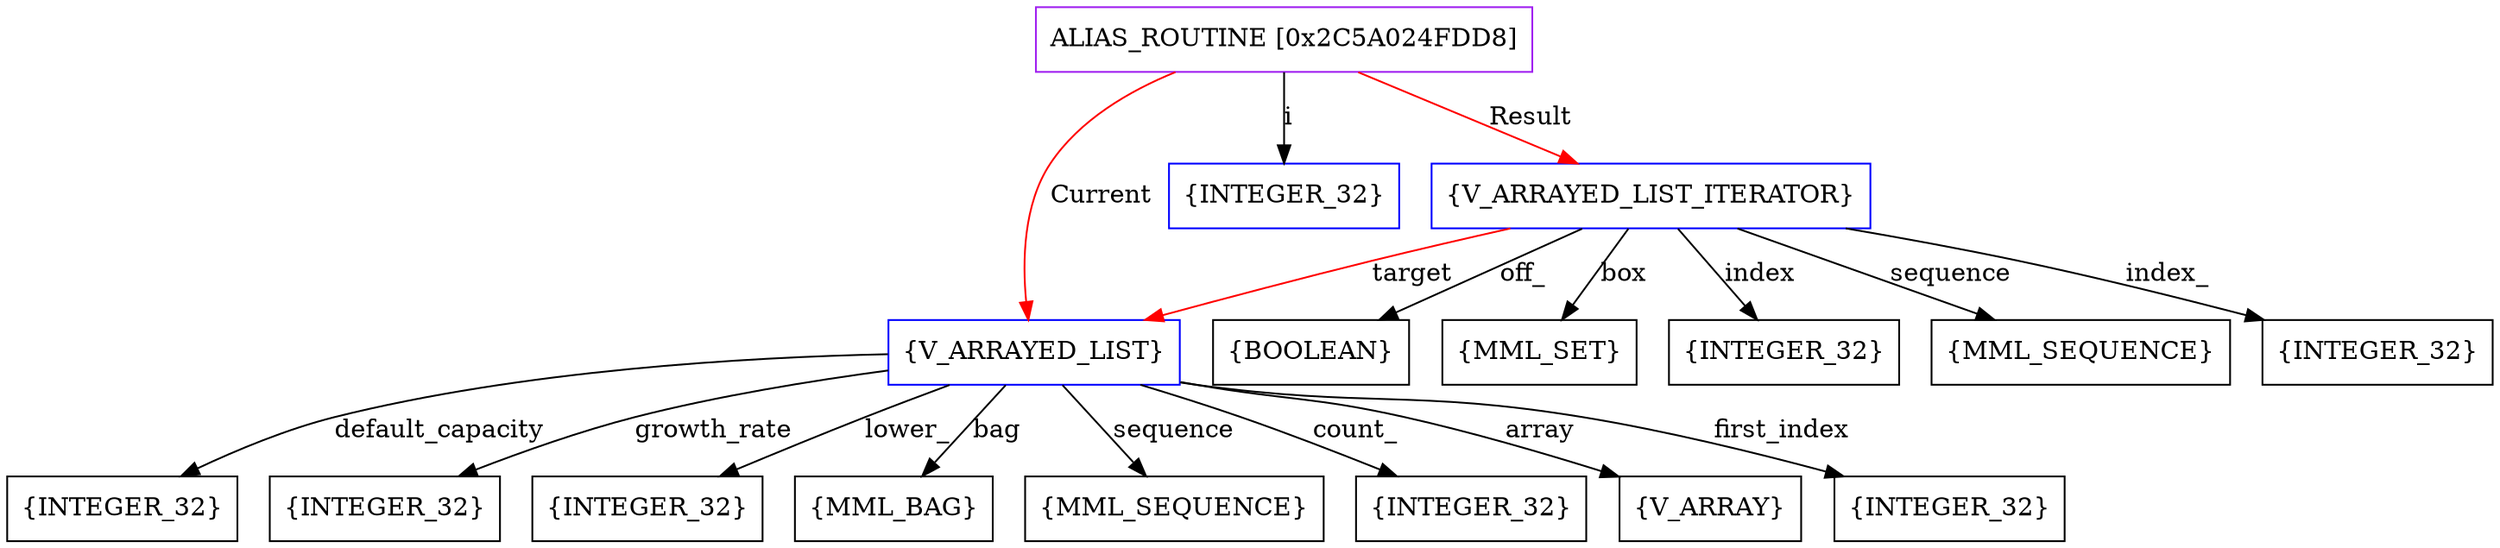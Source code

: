 digraph g {
	node [shape=box]
	b1[color=purple label=<ALIAS_ROUTINE [0x2C5A024FDD8]>]
	b2[color=blue label=<{V_ARRAYED_LIST}>]
	b3[label=<{INTEGER_32}>]
	b4[label=<{INTEGER_32}>]
	b5[label=<{INTEGER_32}>]
	b6[label=<{MML_BAG}>]
	b7[label=<{MML_SEQUENCE}>]
	b8[label=<{INTEGER_32}>]
	b9[label=<{V_ARRAY}>]
	b10[label=<{INTEGER_32}>]
	b11[color=blue label=<{INTEGER_32}>]
	b12[color=blue label=<{V_ARRAYED_LIST_ITERATOR}>]
	b13[label=<{BOOLEAN}>]
	b14[label=<{MML_SET}>]
	b15[label=<{INTEGER_32}>]
	b16[label=<{MML_SEQUENCE}>]
	b17[label=<{INTEGER_32}>]
	b1->b2[color=red label=<Current>]
	b2->b3[label=<default_capacity>]
	b2->b4[label=<growth_rate>]
	b2->b5[label=<lower_>]
	b2->b6[label=<bag>]
	b2->b7[label=<sequence>]
	b2->b8[label=<count_>]
	b2->b9[label=<array>]
	b2->b10[label=<first_index>]
	b1->b11[label=<i>]
	b1->b12[color=red label=<Result>]
	b12->b13[label=<off_>]
	b12->b14[label=<box>]
	b12->b15[label=<index>]
	b12->b2[color=red label=<target>]
	b12->b16[label=<sequence>]
	b12->b17[label=<index_>]
}
